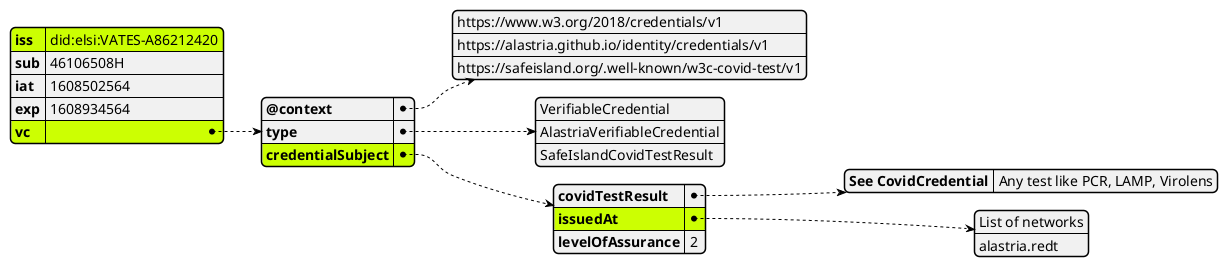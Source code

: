 @startjson SafeIsland_VCSample
#highlight "iss"
#highlight "vc"
#highlight "vc" / "credentialSubject"
#highlight "vc" / "credentialSubject" / "issuedAt"

{
      "iss": "did:elsi:VATES-A86212420",
      "sub": "46106508H",
      "iat": 1608502564,
      "exp": 1608934564,
      "vc": {
            "@context": [
                  "https://www.w3.org/2018/credentials/v1",
                  "https://alastria.github.io/identity/credentials/v1",
                  "https://safeisland.org/.well-known/w3c-covid-test/v1"
            ],
            "type": [
                  "VerifiableCredential",
                  "AlastriaVerifiableCredential",
                  "SafeIslandCovidTestResult"
            ],
            "credentialSubject": {
                  "covidTestResult": {
                        "See CovidCredential": "Any test like PCR, LAMP, Virolens"
                  },
                  "issuedAt": [
                        "List of networks",
                        "alastria.redt"
                  ],
                  "levelOfAssurance": 2
            }
      }
}
@endjson

@startjson SafeIsland_VCDataModel
{
      "analysis": {
            "<color:red>id": "<b>string</b>: unique ID of analysis",
            "ver": "number: version number of analysis",
            "date": "date: date when test sample taken",
            "type": "string: type of test taken",
            "result": "string: result of test"
      },
      "patient": {
            "name": "string: surnames and name",
            "idnumber": "string: identifier number"
      },
      "lab": {
            "name": "string: name of entity performing test",
            "address": "string: postal address of entity",
            "phone": "string: phone number of entity"
      },
      "comments": "string: additional data"
}
@endjson

